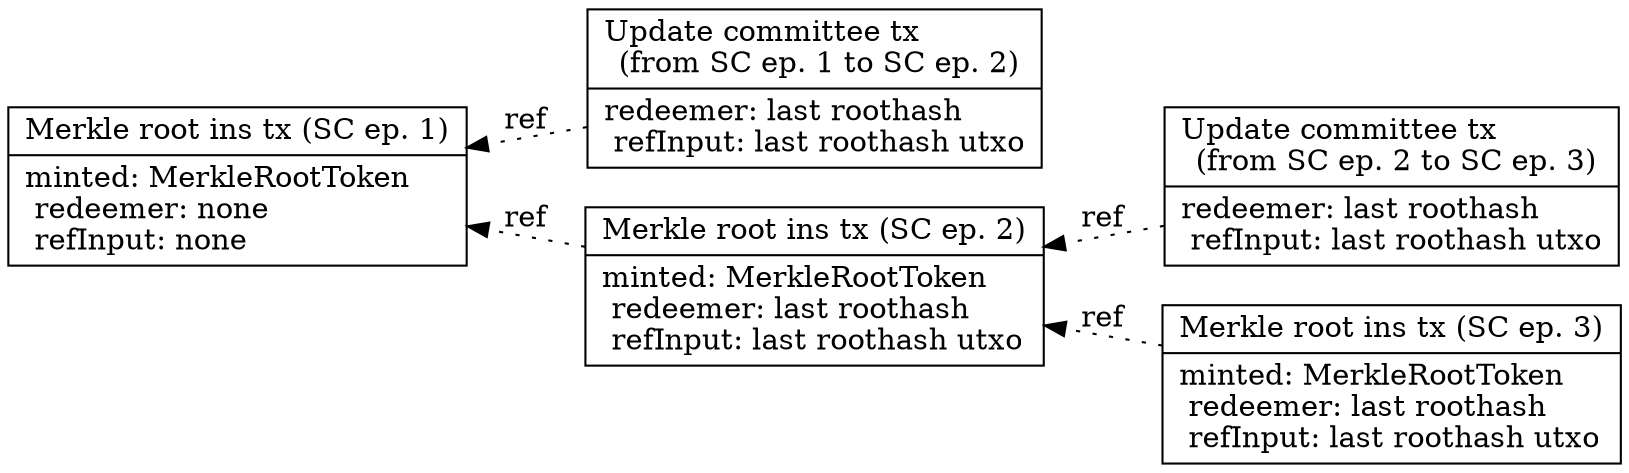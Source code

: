 strict digraph {
  rankdir="RL"

  node [shape=record]

  mRoot1 [label =
    "Merkle root ins tx (SC ep. 1) |
      minted: MerkleRootToken\l
      redeemer: none\l
      refInput: none\l
    "]

  cHashUpd1 [label =
    "Update committee tx\l
      (from SC ep. 1 to SC ep. 2) |
      redeemer: last roothash\l
      refInput: last roothash utxo\l
    "]

  mRoot2 [label =
    "Merkle root ins tx (SC ep. 2) |
      minted: MerkleRootToken\l
      redeemer: last roothash\l
      refInput: last roothash utxo\l
    "]

  cHashUpd2 [label =
    "Update committee tx\l
      (from SC ep. 2 to SC ep. 3) |
      redeemer: last roothash\l
      refInput: last roothash utxo\l
    "]

  mRoot3 [label =
    "Merkle root ins tx (SC ep. 3) |
      minted: MerkleRootToken\l
      redeemer: last roothash\l
      refInput: last roothash utxo\l
    "]

  mRoot3 -> mRoot2 -> mRoot1 [label = "ref", style = dotted]
  cHashUpd1 -> mRoot1 [label = "ref", style = dotted]
  cHashUpd2 -> mRoot2 [label = "ref", style = dotted]
}
